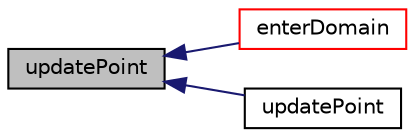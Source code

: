 digraph "updatePoint"
{
  bgcolor="transparent";
  edge [fontname="Helvetica",fontsize="10",labelfontname="Helvetica",labelfontsize="10"];
  node [fontname="Helvetica",fontsize="10",shape=record];
  rankdir="LR";
  Node42 [label="updatePoint",height=0.2,width=0.4,color="black", fillcolor="grey75", style="filled", fontcolor="black"];
  Node42 -> Node43 [dir="back",color="midnightblue",fontsize="10",style="solid",fontname="Helvetica"];
  Node43 [label="enterDomain",height=0.2,width=0.4,color="red",URL="$a22441.html#aa3ea75387d5e04a9c56b7c79c9827639",tooltip="Convert relative origin to absolute by adding entering point. "];
  Node42 -> Node47 [dir="back",color="midnightblue",fontsize="10",style="solid",fontname="Helvetica"];
  Node47 [label="updatePoint",height=0.2,width=0.4,color="black",URL="$a22441.html#a92f31e0984f941ab1f94095edd6722cd",tooltip="Influence of different value on same point. "];
}
